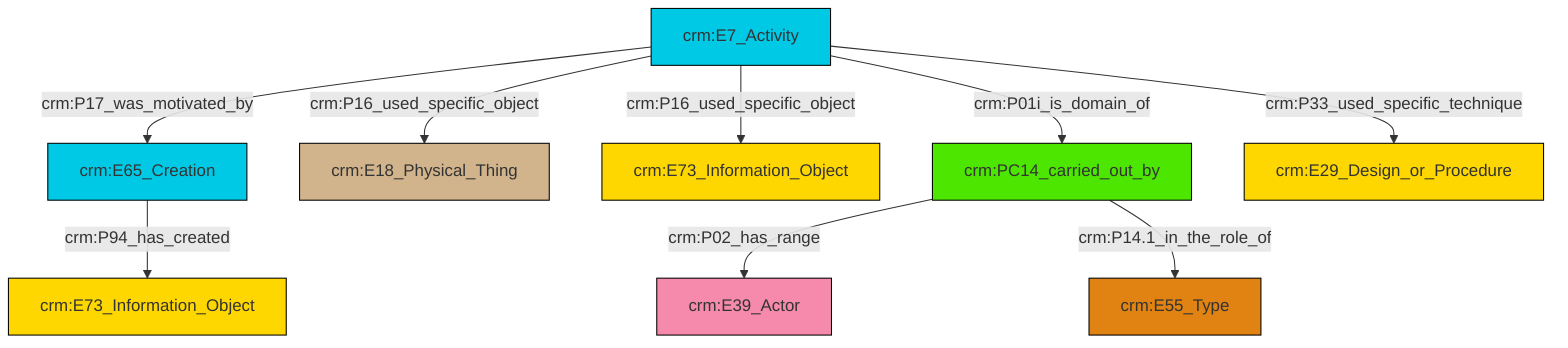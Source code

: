 graph TD
classDef Literal fill:#f2f2f2,stroke:#000000;
classDef CRM_Entity fill:#FFFFFF,stroke:#000000;
classDef Temporal_Entity fill:#00C9E6, stroke:#000000;
classDef Type fill:#E18312, stroke:#000000;
classDef Time-Span fill:#2C9C91, stroke:#000000;
classDef Appellation fill:#FFEB7F, stroke:#000000;
classDef Place fill:#008836, stroke:#000000;
classDef Persistent_Item fill:#B266B2, stroke:#000000;
classDef Conceptual_Object fill:#FFD700, stroke:#000000;
classDef Physical_Thing fill:#D2B48C, stroke:#000000;
classDef Actor fill:#f58aad, stroke:#000000;
classDef PC_Classes fill:#4ce600, stroke:#000000;
classDef Multi fill:#cccccc,stroke:#000000;

2["crm:E65_Creation"]:::Temporal_Entity -->|crm:P94_has_created| 3["crm:E73_Information_Object"]:::Conceptual_Object
0["crm:E7_Activity"]:::Temporal_Entity -->|crm:P17_was_motivated_by| 2["crm:E65_Creation"]:::Temporal_Entity
0["crm:E7_Activity"]:::Temporal_Entity -->|crm:P16_used_specific_object| 7["crm:E73_Information_Object"]:::Conceptual_Object
10["crm:PC14_carried_out_by"]:::PC_Classes -->|crm:P02_has_range| 11["crm:E39_Actor"]:::Actor
10["crm:PC14_carried_out_by"]:::PC_Classes -->|crm:P14.1_in_the_role_of| 14["crm:E55_Type"]:::Type
0["crm:E7_Activity"]:::Temporal_Entity -->|crm:P33_used_specific_technique| 12["crm:E29_Design_or_Procedure"]:::Conceptual_Object
0["crm:E7_Activity"]:::Temporal_Entity -->|crm:P16_used_specific_object| 5["crm:E18_Physical_Thing"]:::Physical_Thing
0["crm:E7_Activity"]:::Temporal_Entity -->|crm:P01i_is_domain_of| 10["crm:PC14_carried_out_by"]:::PC_Classes